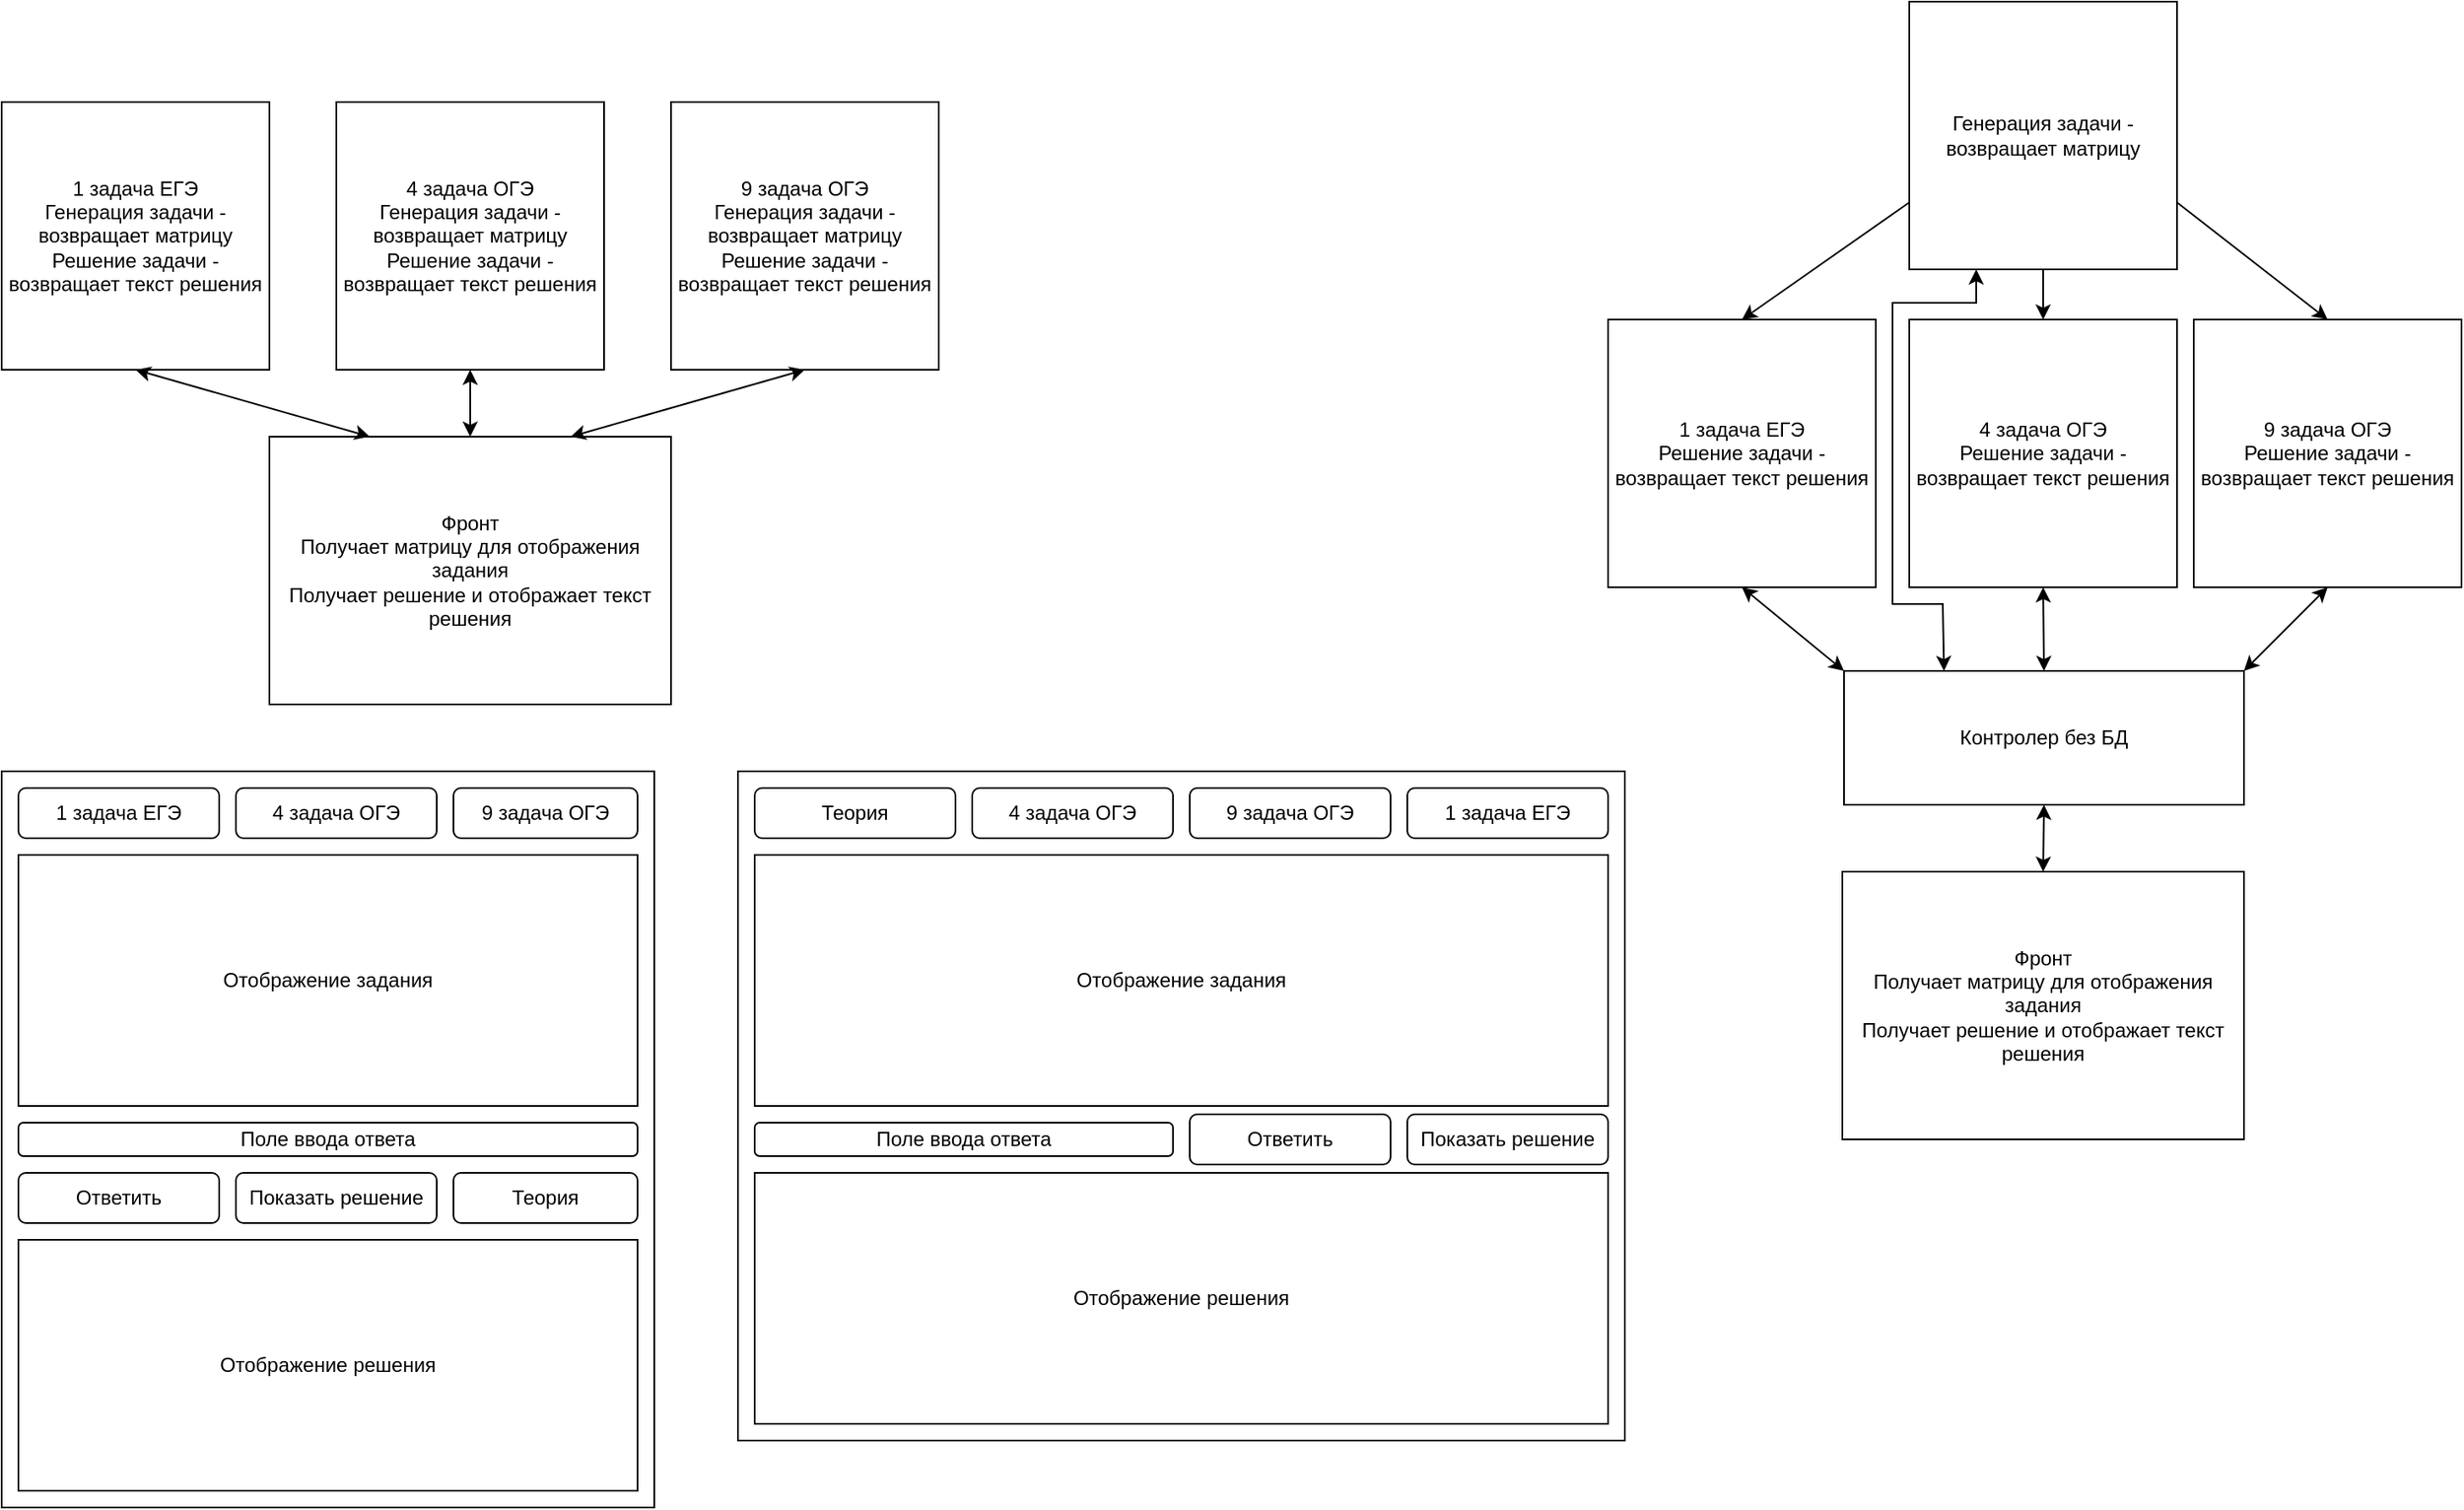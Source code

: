 <mxfile version="24.7.17">
  <diagram name="Страница — 1" id="VnM2_U6Spcusokh6g4sE">
    <mxGraphModel dx="794" dy="1688" grid="1" gridSize="10" guides="1" tooltips="1" connect="1" arrows="1" fold="1" page="1" pageScale="1" pageWidth="827" pageHeight="1169" math="0" shadow="0">
      <root>
        <mxCell id="0" />
        <mxCell id="1" parent="0" />
        <mxCell id="vFmYI3a54i5pBgdLu5io-1" value="1 задача ЕГЭ&lt;div&gt;Генерация задачи - возвращает матрицу&lt;/div&gt;&lt;div&gt;Решение задачи - возвращает текст решения&lt;/div&gt;" style="whiteSpace=wrap;html=1;aspect=fixed;" parent="1" vertex="1">
          <mxGeometry x="80" y="40" width="160" height="160" as="geometry" />
        </mxCell>
        <mxCell id="vFmYI3a54i5pBgdLu5io-2" value="4 задача ОГЭ&lt;div&gt;Генерация задачи - возвращает матрицу&lt;/div&gt;&lt;div&gt;Решение задачи - возвращает текст решения&lt;/div&gt;" style="whiteSpace=wrap;html=1;aspect=fixed;" parent="1" vertex="1">
          <mxGeometry x="280" y="40" width="160" height="160" as="geometry" />
        </mxCell>
        <mxCell id="vFmYI3a54i5pBgdLu5io-3" value="9 задача ОГЭ&lt;div&gt;Генерация задачи - возвращает матрицу&lt;/div&gt;&lt;div&gt;Решение задачи - возвращает текст решения&lt;/div&gt;" style="whiteSpace=wrap;html=1;aspect=fixed;" parent="1" vertex="1">
          <mxGeometry x="480" y="40" width="160" height="160" as="geometry" />
        </mxCell>
        <mxCell id="vFmYI3a54i5pBgdLu5io-5" value="Фронт&lt;div&gt;Получает матрицу для отображения задания&lt;/div&gt;&lt;div&gt;Получает решение и отображает текст решения&lt;/div&gt;" style="rounded=0;whiteSpace=wrap;html=1;" parent="1" vertex="1">
          <mxGeometry x="240" y="240" width="240" height="160" as="geometry" />
        </mxCell>
        <mxCell id="vFmYI3a54i5pBgdLu5io-7" value="" style="endArrow=classic;startArrow=classic;html=1;rounded=0;entryX=0.25;entryY=0;entryDx=0;entryDy=0;exitX=0.5;exitY=1;exitDx=0;exitDy=0;" parent="1" source="vFmYI3a54i5pBgdLu5io-1" target="vFmYI3a54i5pBgdLu5io-5" edge="1">
          <mxGeometry width="50" height="50" relative="1" as="geometry">
            <mxPoint x="380" y="300" as="sourcePoint" />
            <mxPoint x="430" y="250" as="targetPoint" />
          </mxGeometry>
        </mxCell>
        <mxCell id="vFmYI3a54i5pBgdLu5io-8" value="" style="endArrow=classic;startArrow=classic;html=1;rounded=0;entryX=0.75;entryY=0;entryDx=0;entryDy=0;exitX=0.5;exitY=1;exitDx=0;exitDy=0;" parent="1" source="vFmYI3a54i5pBgdLu5io-3" target="vFmYI3a54i5pBgdLu5io-5" edge="1">
          <mxGeometry width="50" height="50" relative="1" as="geometry">
            <mxPoint x="170" y="210" as="sourcePoint" />
            <mxPoint x="310" y="250" as="targetPoint" />
          </mxGeometry>
        </mxCell>
        <mxCell id="vFmYI3a54i5pBgdLu5io-9" value="" style="endArrow=classic;startArrow=classic;html=1;rounded=0;entryX=0.5;entryY=0;entryDx=0;entryDy=0;exitX=0.5;exitY=1;exitDx=0;exitDy=0;" parent="1" source="vFmYI3a54i5pBgdLu5io-2" target="vFmYI3a54i5pBgdLu5io-5" edge="1">
          <mxGeometry width="50" height="50" relative="1" as="geometry">
            <mxPoint x="180" y="220" as="sourcePoint" />
            <mxPoint x="320" y="260" as="targetPoint" />
          </mxGeometry>
        </mxCell>
        <mxCell id="vFmYI3a54i5pBgdLu5io-10" value="" style="rounded=0;whiteSpace=wrap;html=1;" parent="1" vertex="1">
          <mxGeometry x="80" y="440" width="390" height="440" as="geometry" />
        </mxCell>
        <mxCell id="vFmYI3a54i5pBgdLu5io-11" value="1 задача ЕГЭ" style="rounded=1;whiteSpace=wrap;html=1;" parent="1" vertex="1">
          <mxGeometry x="90" y="450" width="120" height="30" as="geometry" />
        </mxCell>
        <mxCell id="vFmYI3a54i5pBgdLu5io-12" value="4 задача О&lt;span style=&quot;background-color: initial;&quot;&gt;ГЭ&lt;/span&gt;" style="rounded=1;whiteSpace=wrap;html=1;" parent="1" vertex="1">
          <mxGeometry x="220" y="450" width="120" height="30" as="geometry" />
        </mxCell>
        <mxCell id="vFmYI3a54i5pBgdLu5io-13" value="9 задача ОГЭ" style="rounded=1;whiteSpace=wrap;html=1;" parent="1" vertex="1">
          <mxGeometry x="350" y="450" width="110" height="30" as="geometry" />
        </mxCell>
        <mxCell id="vFmYI3a54i5pBgdLu5io-14" value="Теория" style="rounded=1;whiteSpace=wrap;html=1;" parent="1" vertex="1">
          <mxGeometry x="350" y="680" width="110" height="30" as="geometry" />
        </mxCell>
        <mxCell id="vFmYI3a54i5pBgdLu5io-16" value="Отображение задания" style="rounded=0;whiteSpace=wrap;html=1;" parent="1" vertex="1">
          <mxGeometry x="90" y="490" width="370" height="150" as="geometry" />
        </mxCell>
        <mxCell id="vFmYI3a54i5pBgdLu5io-17" value="Поле ввода ответа" style="rounded=1;whiteSpace=wrap;html=1;" parent="1" vertex="1">
          <mxGeometry x="90" y="650" width="370" height="20" as="geometry" />
        </mxCell>
        <mxCell id="vFmYI3a54i5pBgdLu5io-18" value="Ответить" style="rounded=1;whiteSpace=wrap;html=1;" parent="1" vertex="1">
          <mxGeometry x="90" y="680" width="120" height="30" as="geometry" />
        </mxCell>
        <mxCell id="vFmYI3a54i5pBgdLu5io-19" value="Показать решение" style="rounded=1;whiteSpace=wrap;html=1;" parent="1" vertex="1">
          <mxGeometry x="220" y="680" width="120" height="30" as="geometry" />
        </mxCell>
        <mxCell id="vFmYI3a54i5pBgdLu5io-20" value="Отображение решения" style="rounded=0;whiteSpace=wrap;html=1;" parent="1" vertex="1">
          <mxGeometry x="90" y="720" width="370" height="150" as="geometry" />
        </mxCell>
        <mxCell id="vFmYI3a54i5pBgdLu5io-21" value="" style="rounded=0;whiteSpace=wrap;html=1;" parent="1" vertex="1">
          <mxGeometry x="520" y="440" width="530" height="400" as="geometry" />
        </mxCell>
        <mxCell id="vFmYI3a54i5pBgdLu5io-22" value="1 задача ЕГЭ" style="rounded=1;whiteSpace=wrap;html=1;" parent="1" vertex="1">
          <mxGeometry x="920" y="450" width="120" height="30" as="geometry" />
        </mxCell>
        <mxCell id="vFmYI3a54i5pBgdLu5io-23" value="4 задача О&lt;span style=&quot;background-color: initial;&quot;&gt;ГЭ&lt;/span&gt;" style="rounded=1;whiteSpace=wrap;html=1;" parent="1" vertex="1">
          <mxGeometry x="660" y="450" width="120" height="30" as="geometry" />
        </mxCell>
        <mxCell id="vFmYI3a54i5pBgdLu5io-24" value="9 задача ОГЭ" style="rounded=1;whiteSpace=wrap;html=1;" parent="1" vertex="1">
          <mxGeometry x="790" y="450" width="120" height="30" as="geometry" />
        </mxCell>
        <mxCell id="vFmYI3a54i5pBgdLu5io-25" value="Теория" style="rounded=1;whiteSpace=wrap;html=1;" parent="1" vertex="1">
          <mxGeometry x="530" y="450" width="120" height="30" as="geometry" />
        </mxCell>
        <mxCell id="vFmYI3a54i5pBgdLu5io-26" value="Отображение задания" style="rounded=0;whiteSpace=wrap;html=1;" parent="1" vertex="1">
          <mxGeometry x="530" y="490" width="510" height="150" as="geometry" />
        </mxCell>
        <mxCell id="vFmYI3a54i5pBgdLu5io-27" value="Поле ввода ответа" style="rounded=1;whiteSpace=wrap;html=1;" parent="1" vertex="1">
          <mxGeometry x="530" y="650" width="250" height="20" as="geometry" />
        </mxCell>
        <mxCell id="vFmYI3a54i5pBgdLu5io-28" value="Ответить" style="rounded=1;whiteSpace=wrap;html=1;" parent="1" vertex="1">
          <mxGeometry x="790" y="645" width="120" height="30" as="geometry" />
        </mxCell>
        <mxCell id="vFmYI3a54i5pBgdLu5io-29" value="Показать решение" style="rounded=1;whiteSpace=wrap;html=1;" parent="1" vertex="1">
          <mxGeometry x="920" y="645" width="120" height="30" as="geometry" />
        </mxCell>
        <mxCell id="vFmYI3a54i5pBgdLu5io-30" value="Отображение решения" style="rounded=0;whiteSpace=wrap;html=1;" parent="1" vertex="1">
          <mxGeometry x="530" y="680" width="510" height="150" as="geometry" />
        </mxCell>
        <mxCell id="vFmYI3a54i5pBgdLu5io-31" value="1 задача ЕГЭ&lt;div&gt;&lt;span style=&quot;background-color: initial;&quot;&gt;Решение задачи - возвращает текст решения&lt;/span&gt;&lt;br&gt;&lt;/div&gt;" style="whiteSpace=wrap;html=1;aspect=fixed;" parent="1" vertex="1">
          <mxGeometry x="1040" y="170" width="160" height="160" as="geometry" />
        </mxCell>
        <mxCell id="vFmYI3a54i5pBgdLu5io-32" value="4 задача ОГЭ&lt;div&gt;&lt;span style=&quot;background-color: initial;&quot;&gt;Решение задачи - возвращает текст решения&lt;/span&gt;&lt;br&gt;&lt;/div&gt;" style="whiteSpace=wrap;html=1;aspect=fixed;" parent="1" vertex="1">
          <mxGeometry x="1220" y="170" width="160" height="160" as="geometry" />
        </mxCell>
        <mxCell id="vFmYI3a54i5pBgdLu5io-33" value="9 задача ОГЭ&lt;div&gt;&lt;span style=&quot;background-color: initial;&quot;&gt;Решение задачи - возвращает текст решения&lt;/span&gt;&lt;br&gt;&lt;/div&gt;" style="whiteSpace=wrap;html=1;aspect=fixed;" parent="1" vertex="1">
          <mxGeometry x="1390" y="170" width="160" height="160" as="geometry" />
        </mxCell>
        <mxCell id="vFmYI3a54i5pBgdLu5io-34" value="Фронт&lt;div&gt;Получает матрицу для отображения задания&lt;/div&gt;&lt;div&gt;Получает решение и отображает текст решения&lt;/div&gt;" style="rounded=0;whiteSpace=wrap;html=1;" parent="1" vertex="1">
          <mxGeometry x="1180" y="500" width="240" height="160" as="geometry" />
        </mxCell>
        <mxCell id="vFmYI3a54i5pBgdLu5io-35" value="" style="endArrow=classic;startArrow=classic;html=1;rounded=0;exitX=0.5;exitY=1;exitDx=0;exitDy=0;entryX=0;entryY=0;entryDx=0;entryDy=0;" parent="1" source="vFmYI3a54i5pBgdLu5io-31" target="vFmYI3a54i5pBgdLu5io-44" edge="1">
          <mxGeometry width="50" height="50" relative="1" as="geometry">
            <mxPoint x="1320" y="430" as="sourcePoint" />
            <mxPoint x="1160" y="400" as="targetPoint" />
          </mxGeometry>
        </mxCell>
        <mxCell id="vFmYI3a54i5pBgdLu5io-36" value="" style="endArrow=classic;startArrow=classic;html=1;rounded=0;exitX=0.5;exitY=1;exitDx=0;exitDy=0;entryX=1;entryY=0;entryDx=0;entryDy=0;" parent="1" source="vFmYI3a54i5pBgdLu5io-33" target="vFmYI3a54i5pBgdLu5io-44" edge="1">
          <mxGeometry width="50" height="50" relative="1" as="geometry">
            <mxPoint x="1110" y="340" as="sourcePoint" />
            <mxPoint x="1440" y="390" as="targetPoint" />
          </mxGeometry>
        </mxCell>
        <mxCell id="vFmYI3a54i5pBgdLu5io-37" value="" style="endArrow=classic;startArrow=classic;html=1;rounded=0;exitX=0.5;exitY=1;exitDx=0;exitDy=0;entryX=0.5;entryY=0;entryDx=0;entryDy=0;" parent="1" source="vFmYI3a54i5pBgdLu5io-32" target="vFmYI3a54i5pBgdLu5io-44" edge="1">
          <mxGeometry width="50" height="50" relative="1" as="geometry">
            <mxPoint x="1120" y="350" as="sourcePoint" />
            <mxPoint x="1300" y="390" as="targetPoint" />
          </mxGeometry>
        </mxCell>
        <mxCell id="vFmYI3a54i5pBgdLu5io-38" value="&lt;div&gt;Генерация задачи - возвращает матрицу&lt;/div&gt;" style="whiteSpace=wrap;html=1;aspect=fixed;" parent="1" vertex="1">
          <mxGeometry x="1220" y="-20" width="160" height="160" as="geometry" />
        </mxCell>
        <mxCell id="vFmYI3a54i5pBgdLu5io-39" value="" style="endArrow=classic;startArrow=classic;html=1;rounded=0;entryX=0.25;entryY=1;entryDx=0;entryDy=0;exitX=0.25;exitY=0;exitDx=0;exitDy=0;" parent="1" source="vFmYI3a54i5pBgdLu5io-44" target="vFmYI3a54i5pBgdLu5io-38" edge="1">
          <mxGeometry width="50" height="50" relative="1" as="geometry">
            <mxPoint x="1240" y="390" as="sourcePoint" />
            <mxPoint x="1380" y="260" as="targetPoint" />
            <Array as="points">
              <mxPoint x="1240" y="340" />
              <mxPoint x="1210" y="340" />
              <mxPoint x="1210" y="160" />
              <mxPoint x="1260" y="160" />
            </Array>
          </mxGeometry>
        </mxCell>
        <mxCell id="vFmYI3a54i5pBgdLu5io-40" value="" style="endArrow=classic;html=1;rounded=0;exitX=0;exitY=0.75;exitDx=0;exitDy=0;entryX=0.5;entryY=0;entryDx=0;entryDy=0;" parent="1" source="vFmYI3a54i5pBgdLu5io-38" target="vFmYI3a54i5pBgdLu5io-31" edge="1">
          <mxGeometry width="50" height="50" relative="1" as="geometry">
            <mxPoint x="1330" y="310" as="sourcePoint" />
            <mxPoint x="1380" y="260" as="targetPoint" />
          </mxGeometry>
        </mxCell>
        <mxCell id="vFmYI3a54i5pBgdLu5io-41" value="" style="endArrow=classic;html=1;rounded=0;exitX=0.5;exitY=1;exitDx=0;exitDy=0;entryX=0.5;entryY=0;entryDx=0;entryDy=0;" parent="1" source="vFmYI3a54i5pBgdLu5io-38" target="vFmYI3a54i5pBgdLu5io-32" edge="1">
          <mxGeometry width="50" height="50" relative="1" as="geometry">
            <mxPoint x="1230" y="110" as="sourcePoint" />
            <mxPoint x="1110" y="180" as="targetPoint" />
          </mxGeometry>
        </mxCell>
        <mxCell id="vFmYI3a54i5pBgdLu5io-42" value="" style="endArrow=classic;html=1;rounded=0;exitX=1;exitY=0.75;exitDx=0;exitDy=0;entryX=0.5;entryY=0;entryDx=0;entryDy=0;" parent="1" source="vFmYI3a54i5pBgdLu5io-38" target="vFmYI3a54i5pBgdLu5io-33" edge="1">
          <mxGeometry width="50" height="50" relative="1" as="geometry">
            <mxPoint x="1240" y="120" as="sourcePoint" />
            <mxPoint x="1120" y="190" as="targetPoint" />
          </mxGeometry>
        </mxCell>
        <mxCell id="vFmYI3a54i5pBgdLu5io-44" value="Контролер без БД" style="rounded=0;whiteSpace=wrap;html=1;" parent="1" vertex="1">
          <mxGeometry x="1181" y="380" width="239" height="80" as="geometry" />
        </mxCell>
        <mxCell id="vFmYI3a54i5pBgdLu5io-45" value="" style="endArrow=classic;startArrow=classic;html=1;rounded=0;entryX=0.5;entryY=0;entryDx=0;entryDy=0;exitX=0.5;exitY=1;exitDx=0;exitDy=0;" parent="1" source="vFmYI3a54i5pBgdLu5io-44" target="vFmYI3a54i5pBgdLu5io-34" edge="1">
          <mxGeometry width="50" height="50" relative="1" as="geometry">
            <mxPoint x="1030" y="420" as="sourcePoint" />
            <mxPoint x="1080" y="370" as="targetPoint" />
          </mxGeometry>
        </mxCell>
      </root>
    </mxGraphModel>
  </diagram>
</mxfile>
